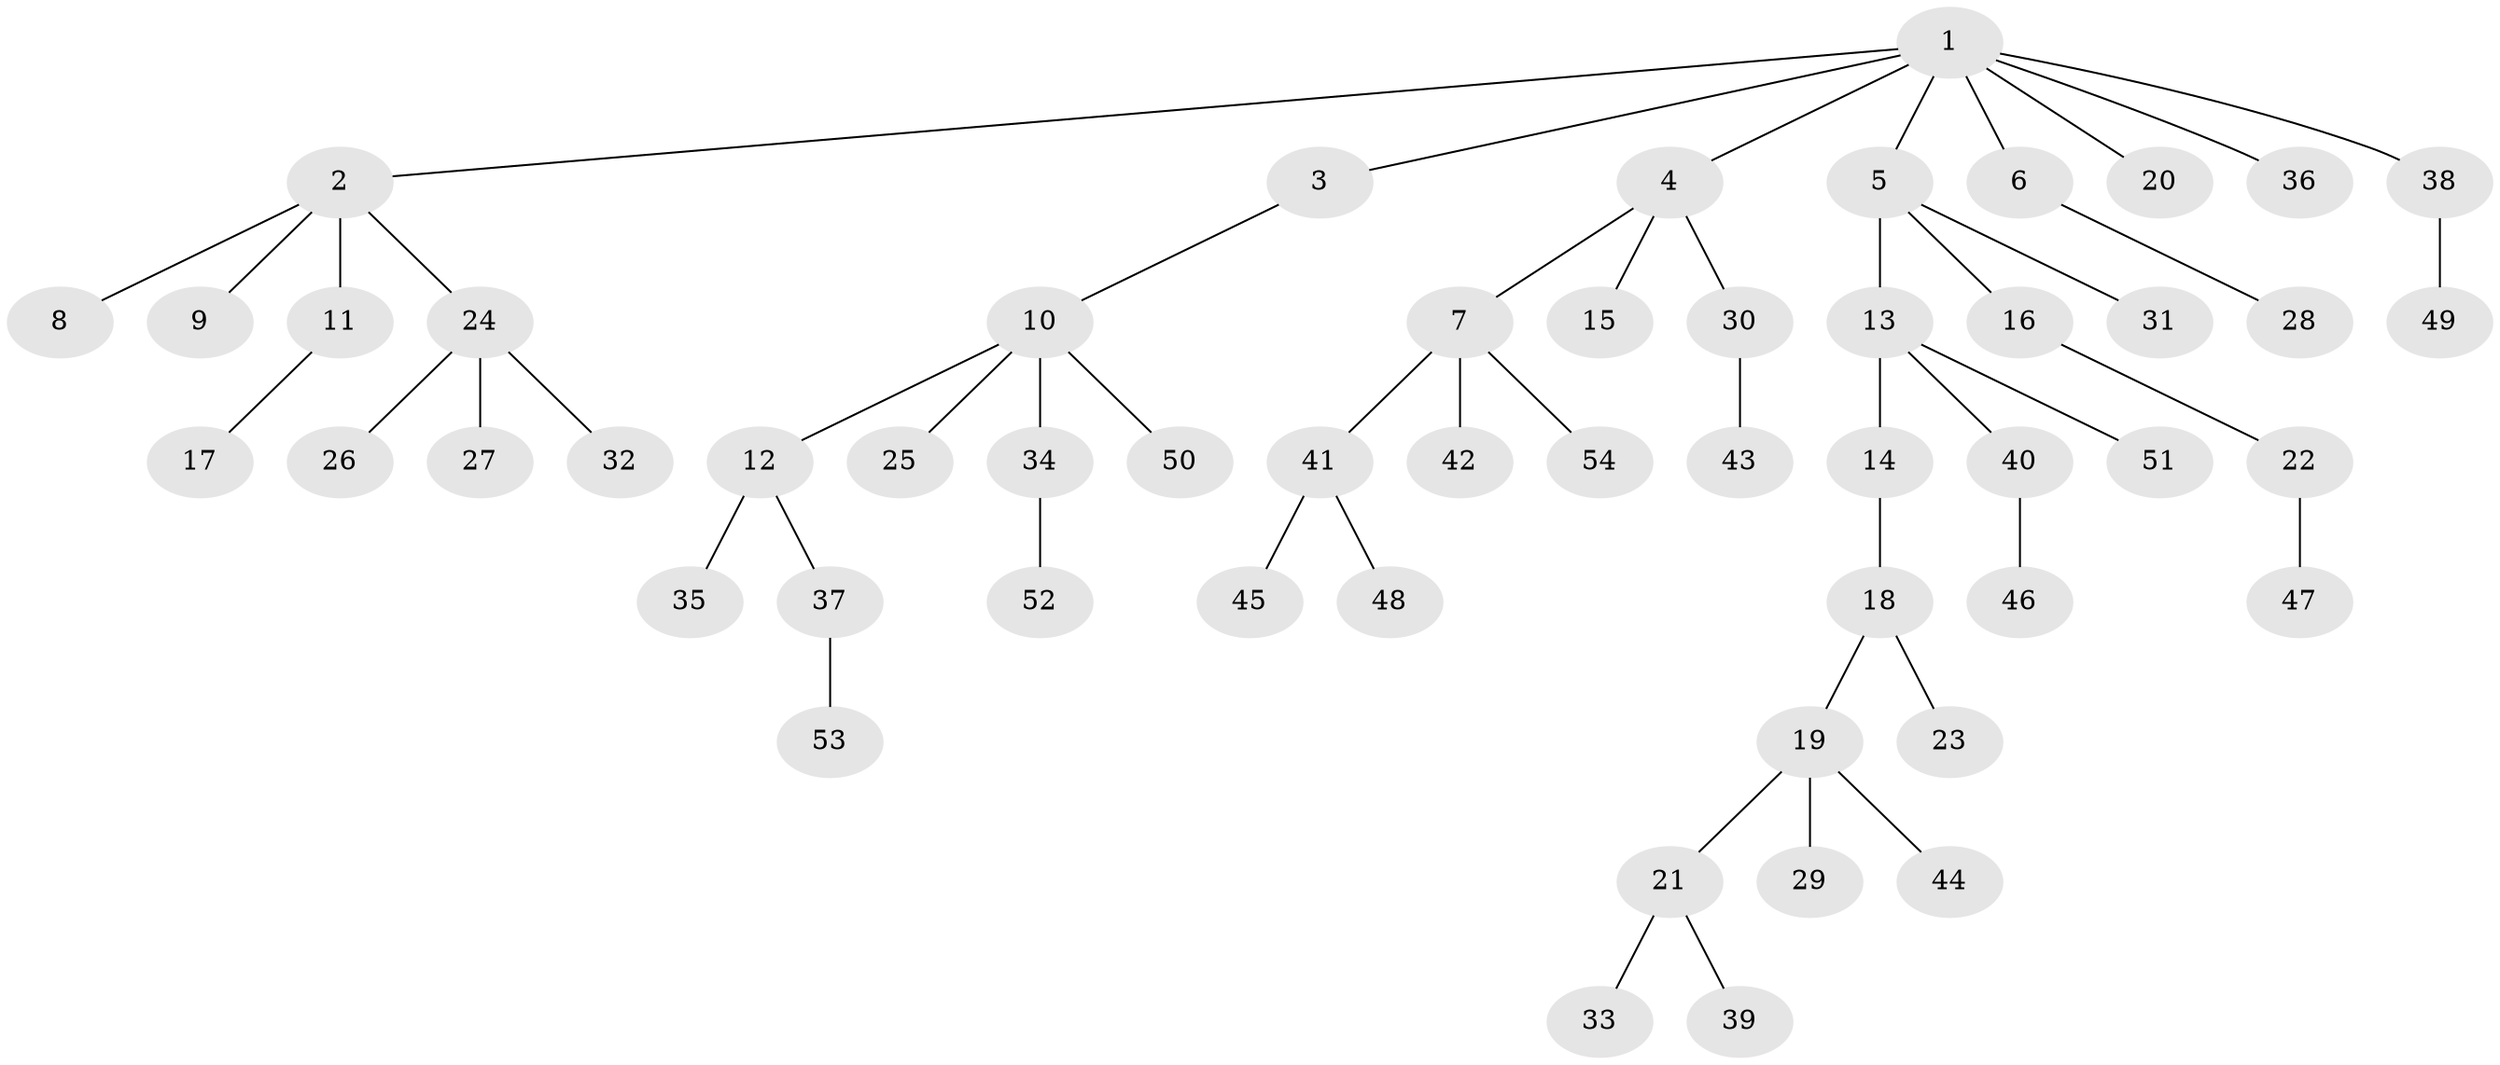 // Generated by graph-tools (version 1.1) at 2025/50/03/09/25 03:50:26]
// undirected, 54 vertices, 53 edges
graph export_dot {
graph [start="1"]
  node [color=gray90,style=filled];
  1;
  2;
  3;
  4;
  5;
  6;
  7;
  8;
  9;
  10;
  11;
  12;
  13;
  14;
  15;
  16;
  17;
  18;
  19;
  20;
  21;
  22;
  23;
  24;
  25;
  26;
  27;
  28;
  29;
  30;
  31;
  32;
  33;
  34;
  35;
  36;
  37;
  38;
  39;
  40;
  41;
  42;
  43;
  44;
  45;
  46;
  47;
  48;
  49;
  50;
  51;
  52;
  53;
  54;
  1 -- 2;
  1 -- 3;
  1 -- 4;
  1 -- 5;
  1 -- 6;
  1 -- 20;
  1 -- 36;
  1 -- 38;
  2 -- 8;
  2 -- 9;
  2 -- 11;
  2 -- 24;
  3 -- 10;
  4 -- 7;
  4 -- 15;
  4 -- 30;
  5 -- 13;
  5 -- 16;
  5 -- 31;
  6 -- 28;
  7 -- 41;
  7 -- 42;
  7 -- 54;
  10 -- 12;
  10 -- 25;
  10 -- 34;
  10 -- 50;
  11 -- 17;
  12 -- 35;
  12 -- 37;
  13 -- 14;
  13 -- 40;
  13 -- 51;
  14 -- 18;
  16 -- 22;
  18 -- 19;
  18 -- 23;
  19 -- 21;
  19 -- 29;
  19 -- 44;
  21 -- 33;
  21 -- 39;
  22 -- 47;
  24 -- 26;
  24 -- 27;
  24 -- 32;
  30 -- 43;
  34 -- 52;
  37 -- 53;
  38 -- 49;
  40 -- 46;
  41 -- 45;
  41 -- 48;
}
